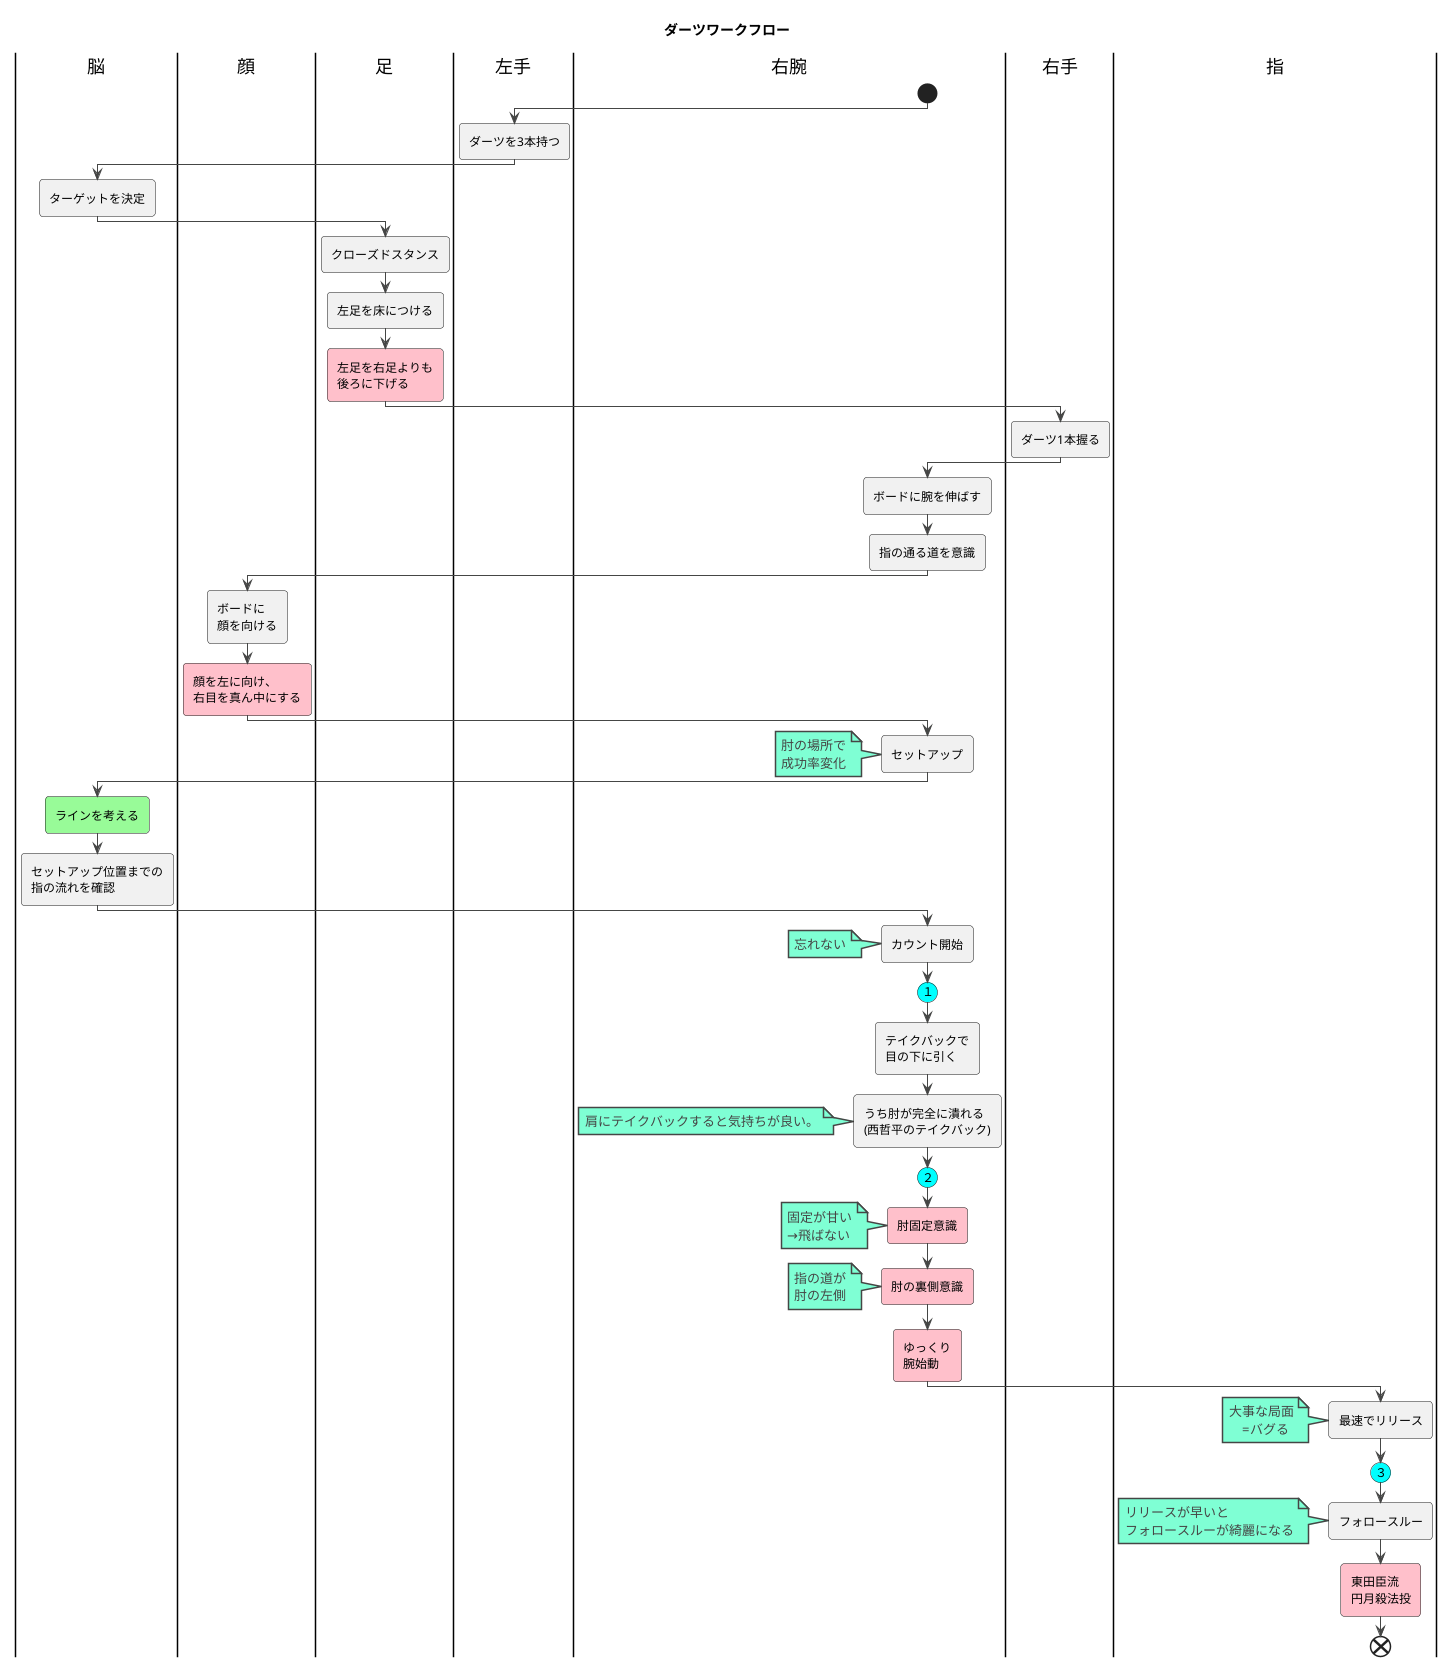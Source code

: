 @startuml
title ダーツワークフロー



!theme vibrant

|脳|
|顔|
|足|
|左手|
|右腕|
start
|左手|
:ダーツを3本持つ;
|脳|
:ターゲットを決定;
|足|
:クローズドスタンス;
:左足を床につける;
#pink:左足を右足よりも
後ろに下げる;
|右手|
:ダーツ1本握る;
|右腕|
:ボードに腕を伸ばす;

/'
################
##pink:腕を一番右側
#まで伸ばす;
################
'/
:指の通る道を意識;
|顔|
:ボードに
顔を向ける;
#pink:顔を左に向け、
右目を真ん中にする;
|右腕|
:セットアップ;
/'
################
':60°ぐらいに構える;
################
'/
note
肘の場所で
成功率変化
end note
|脳|

#palegreen:ラインを考える;

:セットアップ位置までの
指の流れを確認;

|右腕|
:カウント開始;

note
    忘れない
end note


#Aqua:(１)


:テイクバックで
目の下に引く;

:うち肘が完全に潰れる
(西哲平のテイクバック);

note
    肩にテイクバックすると気持ちが良い。
end note

#Aqua:(２)


#pink:肘固定意識;

note
    固定が甘い
    →飛ばない
end note

#pink:肘の裏側意識;

note
    指の道が
    肘の左側
end note

|右腕|
#pink:ゆっくり
腕始動;
|指|
:最速でリリース;
note
    大事な局面
        =バグる 
end note


#Aqua:(３)


:フォロースルー;

note
  リリースが早いと
  フォロースルーが綺麗になる
end note
#pink:東田臣流
円月殺法投;
end 

@enduml
